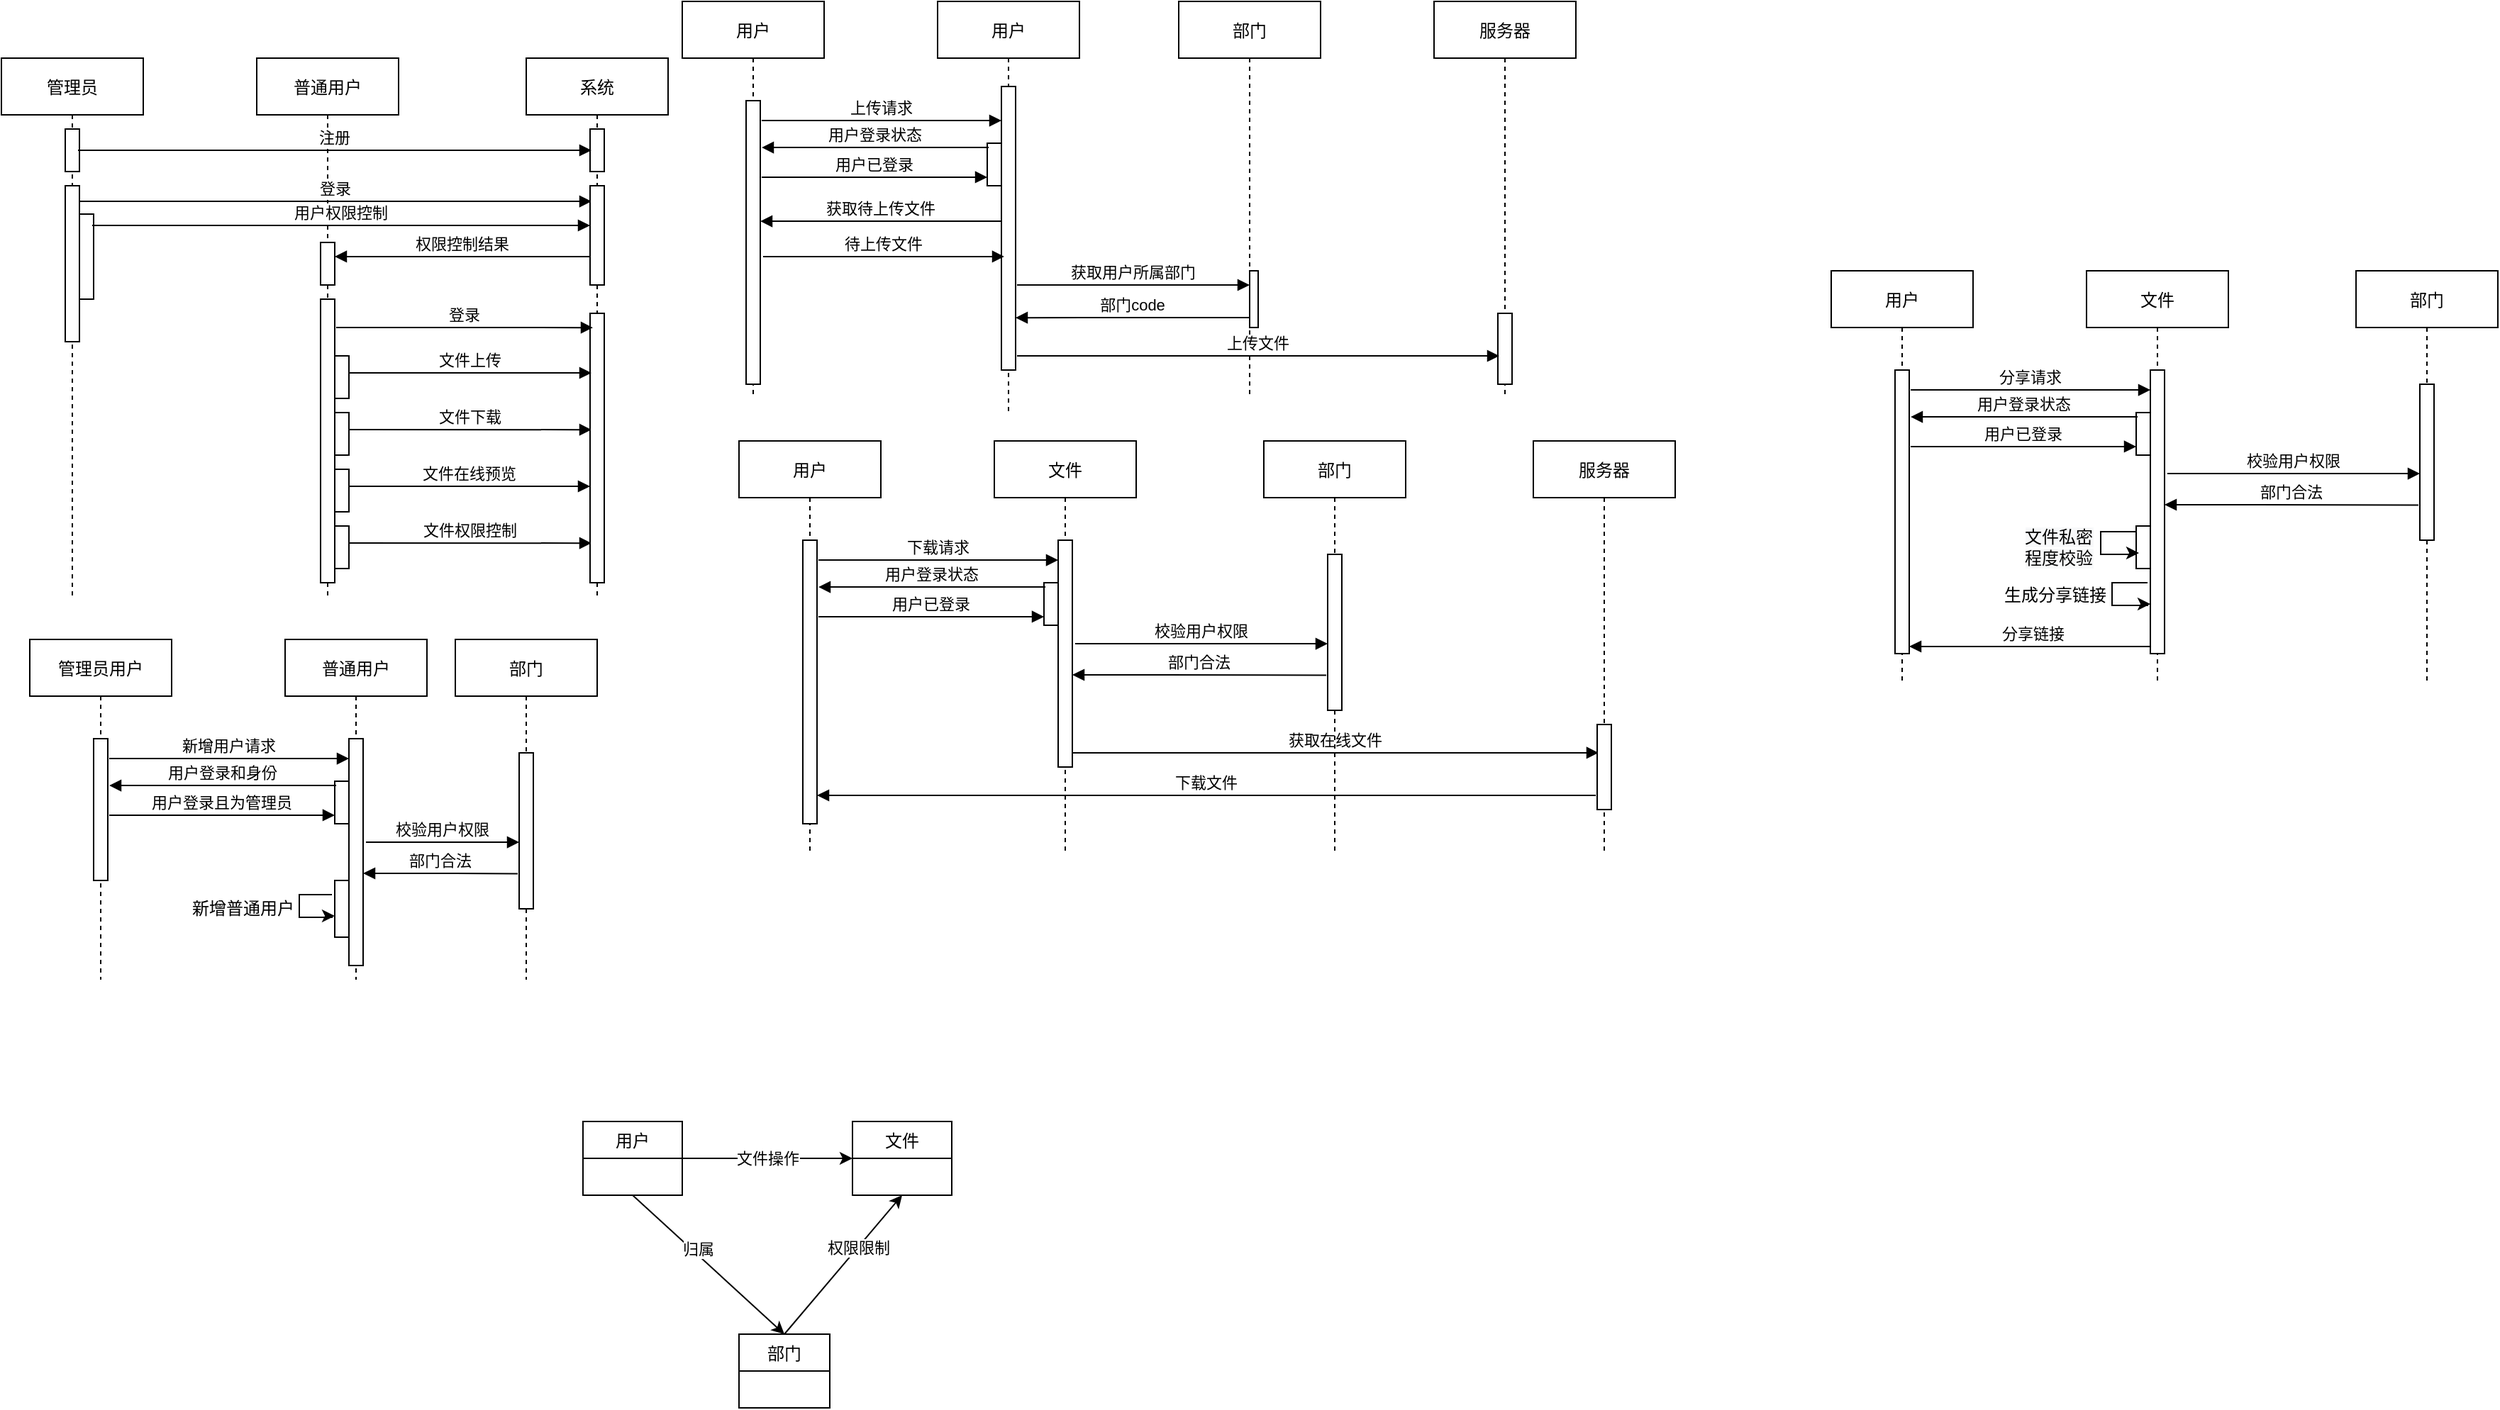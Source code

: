 <mxfile version="15.5.9" type="github">
  <diagram id="kgpKYQtTHZ0yAKxKKP6v" name="Page-1">
    <mxGraphModel dx="624" dy="465" grid="1" gridSize="10" guides="1" tooltips="1" connect="1" arrows="1" fold="1" page="1" pageScale="1" pageWidth="850" pageHeight="1100" math="0" shadow="0">
      <root>
        <mxCell id="0" />
        <mxCell id="1" parent="0" />
        <mxCell id="3nuBFxr9cyL0pnOWT2aG-1" value="管理员" style="shape=umlLifeline;perimeter=lifelinePerimeter;container=1;collapsible=0;recursiveResize=0;rounded=0;shadow=0;strokeWidth=1;" parent="1" vertex="1">
          <mxGeometry x="120" y="80" width="100" height="380" as="geometry" />
        </mxCell>
        <mxCell id="3nuBFxr9cyL0pnOWT2aG-2" value="" style="points=[];perimeter=orthogonalPerimeter;rounded=0;shadow=0;strokeWidth=1;" parent="3nuBFxr9cyL0pnOWT2aG-1" vertex="1">
          <mxGeometry x="45" y="90" width="10" height="110" as="geometry" />
        </mxCell>
        <mxCell id="I_Vj9m20TvFb2odUwrg8-14" value="" style="points=[];perimeter=orthogonalPerimeter;rounded=0;shadow=0;strokeWidth=1;" parent="3nuBFxr9cyL0pnOWT2aG-1" vertex="1">
          <mxGeometry x="55" y="110" width="10" height="60" as="geometry" />
        </mxCell>
        <mxCell id="I_Vj9m20TvFb2odUwrg8-31" value="" style="points=[];perimeter=orthogonalPerimeter;rounded=0;shadow=0;strokeWidth=1;" parent="3nuBFxr9cyL0pnOWT2aG-1" vertex="1">
          <mxGeometry x="45" y="50" width="10" height="30" as="geometry" />
        </mxCell>
        <mxCell id="3nuBFxr9cyL0pnOWT2aG-5" value="普通用户" style="shape=umlLifeline;perimeter=lifelinePerimeter;container=1;collapsible=0;recursiveResize=0;rounded=0;shadow=0;strokeWidth=1;" parent="1" vertex="1">
          <mxGeometry x="300" y="80" width="100" height="380" as="geometry" />
        </mxCell>
        <mxCell id="I_Vj9m20TvFb2odUwrg8-11" value="" style="points=[];perimeter=orthogonalPerimeter;rounded=0;shadow=0;strokeWidth=1;" parent="3nuBFxr9cyL0pnOWT2aG-5" vertex="1">
          <mxGeometry x="45" y="170" width="10" height="200" as="geometry" />
        </mxCell>
        <mxCell id="I_Vj9m20TvFb2odUwrg8-18" value="" style="points=[];perimeter=orthogonalPerimeter;rounded=0;shadow=0;strokeWidth=1;" parent="3nuBFxr9cyL0pnOWT2aG-5" vertex="1">
          <mxGeometry x="55" y="210" width="10" height="30" as="geometry" />
        </mxCell>
        <mxCell id="I_Vj9m20TvFb2odUwrg8-25" value="" style="points=[];perimeter=orthogonalPerimeter;rounded=0;shadow=0;strokeWidth=1;" parent="3nuBFxr9cyL0pnOWT2aG-5" vertex="1">
          <mxGeometry x="55" y="250" width="10" height="30" as="geometry" />
        </mxCell>
        <mxCell id="I_Vj9m20TvFb2odUwrg8-26" value="文件下载" style="verticalAlign=bottom;endArrow=block;shadow=0;strokeWidth=1;exitX=1;exitY=0.4;exitDx=0;exitDy=0;exitPerimeter=0;entryX=0.1;entryY=0.638;entryDx=0;entryDy=0;entryPerimeter=0;" parent="3nuBFxr9cyL0pnOWT2aG-5" source="I_Vj9m20TvFb2odUwrg8-25" edge="1">
          <mxGeometry relative="1" as="geometry">
            <mxPoint x="66" y="243" as="sourcePoint" />
            <mxPoint x="236" y="262.08" as="targetPoint" />
          </mxGeometry>
        </mxCell>
        <mxCell id="I_Vj9m20TvFb2odUwrg8-27" value="" style="points=[];perimeter=orthogonalPerimeter;rounded=0;shadow=0;strokeWidth=1;" parent="3nuBFxr9cyL0pnOWT2aG-5" vertex="1">
          <mxGeometry x="55" y="290" width="10" height="30" as="geometry" />
        </mxCell>
        <mxCell id="I_Vj9m20TvFb2odUwrg8-29" value="" style="points=[];perimeter=orthogonalPerimeter;rounded=0;shadow=0;strokeWidth=1;" parent="3nuBFxr9cyL0pnOWT2aG-5" vertex="1">
          <mxGeometry x="55" y="330" width="10" height="30" as="geometry" />
        </mxCell>
        <mxCell id="I_Vj9m20TvFb2odUwrg8-30" value="文件权限控制" style="verticalAlign=bottom;endArrow=block;shadow=0;strokeWidth=1;exitX=1;exitY=0.4;exitDx=0;exitDy=0;exitPerimeter=0;entryX=0.1;entryY=0.638;entryDx=0;entryDy=0;entryPerimeter=0;" parent="3nuBFxr9cyL0pnOWT2aG-5" source="I_Vj9m20TvFb2odUwrg8-29" edge="1">
          <mxGeometry relative="1" as="geometry">
            <mxPoint x="66" y="323" as="sourcePoint" />
            <mxPoint x="236" y="342.08" as="targetPoint" />
          </mxGeometry>
        </mxCell>
        <mxCell id="I_Vj9m20TvFb2odUwrg8-34" value="" style="points=[];perimeter=orthogonalPerimeter;rounded=0;shadow=0;strokeWidth=1;" parent="3nuBFxr9cyL0pnOWT2aG-5" vertex="1">
          <mxGeometry x="45" y="130" width="10" height="30" as="geometry" />
        </mxCell>
        <mxCell id="3nuBFxr9cyL0pnOWT2aG-8" value="登录" style="verticalAlign=bottom;endArrow=block;entryX=0.1;entryY=0.069;shadow=0;strokeWidth=1;entryDx=0;entryDy=0;entryPerimeter=0;" parent="1" source="3nuBFxr9cyL0pnOWT2aG-2" edge="1">
          <mxGeometry relative="1" as="geometry">
            <mxPoint x="275" y="180" as="sourcePoint" />
            <mxPoint x="536" y="181.04" as="targetPoint" />
          </mxGeometry>
        </mxCell>
        <mxCell id="I_Vj9m20TvFb2odUwrg8-2" value="系统" style="shape=umlLifeline;perimeter=lifelinePerimeter;container=1;collapsible=0;recursiveResize=0;rounded=0;shadow=0;strokeWidth=1;" parent="1" vertex="1">
          <mxGeometry x="490" y="80" width="100" height="380" as="geometry" />
        </mxCell>
        <mxCell id="I_Vj9m20TvFb2odUwrg8-12" value="" style="points=[];perimeter=orthogonalPerimeter;rounded=0;shadow=0;strokeWidth=1;" parent="I_Vj9m20TvFb2odUwrg8-2" vertex="1">
          <mxGeometry x="45" y="90" width="10" height="70" as="geometry" />
        </mxCell>
        <mxCell id="I_Vj9m20TvFb2odUwrg8-10" value="" style="points=[];perimeter=orthogonalPerimeter;rounded=0;shadow=0;strokeWidth=1;" parent="I_Vj9m20TvFb2odUwrg8-2" vertex="1">
          <mxGeometry x="45" y="180" width="10" height="190" as="geometry" />
        </mxCell>
        <mxCell id="I_Vj9m20TvFb2odUwrg8-32" value="" style="points=[];perimeter=orthogonalPerimeter;rounded=0;shadow=0;strokeWidth=1;" parent="I_Vj9m20TvFb2odUwrg8-2" vertex="1">
          <mxGeometry x="45" y="50" width="10" height="30" as="geometry" />
        </mxCell>
        <mxCell id="I_Vj9m20TvFb2odUwrg8-13" value="登录" style="verticalAlign=bottom;endArrow=block;shadow=0;strokeWidth=1;exitX=1.1;exitY=0.1;exitDx=0;exitDy=0;exitPerimeter=0;entryX=0.2;entryY=0.053;entryDx=0;entryDy=0;entryPerimeter=0;" parent="1" source="I_Vj9m20TvFb2odUwrg8-11" target="I_Vj9m20TvFb2odUwrg8-10" edge="1">
          <mxGeometry relative="1" as="geometry">
            <mxPoint x="185" y="221.04" as="sourcePoint" />
            <mxPoint x="534" y="273" as="targetPoint" />
          </mxGeometry>
        </mxCell>
        <mxCell id="I_Vj9m20TvFb2odUwrg8-15" value="用户权限控制" style="verticalAlign=bottom;endArrow=block;shadow=0;strokeWidth=1;entryX=0;entryY=0.175;entryDx=0;entryDy=0;entryPerimeter=0;exitX=0.9;exitY=0.133;exitDx=0;exitDy=0;exitPerimeter=0;" parent="1" source="I_Vj9m20TvFb2odUwrg8-14" edge="1">
          <mxGeometry relative="1" as="geometry">
            <mxPoint x="190" y="198" as="sourcePoint" />
            <mxPoint x="535" y="198" as="targetPoint" />
            <Array as="points" />
          </mxGeometry>
        </mxCell>
        <mxCell id="I_Vj9m20TvFb2odUwrg8-19" value="文件上传" style="verticalAlign=bottom;endArrow=block;shadow=0;strokeWidth=1;exitX=1;exitY=0.4;exitDx=0;exitDy=0;exitPerimeter=0;" parent="1" source="I_Vj9m20TvFb2odUwrg8-18" edge="1">
          <mxGeometry relative="1" as="geometry">
            <mxPoint x="366" y="283" as="sourcePoint" />
            <mxPoint x="536" y="302" as="targetPoint" />
          </mxGeometry>
        </mxCell>
        <mxCell id="I_Vj9m20TvFb2odUwrg8-33" value="注册" style="verticalAlign=bottom;endArrow=block;shadow=0;strokeWidth=1;exitX=0.9;exitY=0.5;exitDx=0;exitDy=0;exitPerimeter=0;entryX=0.1;entryY=0.5;entryDx=0;entryDy=0;entryPerimeter=0;" parent="1" source="I_Vj9m20TvFb2odUwrg8-31" target="I_Vj9m20TvFb2odUwrg8-32" edge="1">
          <mxGeometry relative="1" as="geometry">
            <mxPoint x="175" y="154.5" as="sourcePoint" />
            <mxPoint x="520" y="145" as="targetPoint" />
          </mxGeometry>
        </mxCell>
        <mxCell id="I_Vj9m20TvFb2odUwrg8-35" value="权限控制结果" style="verticalAlign=bottom;endArrow=block;shadow=0;strokeWidth=1;entryX=1;entryY=0.333;entryDx=0;entryDy=0;entryPerimeter=0;exitX=0;exitY=0.714;exitDx=0;exitDy=0;exitPerimeter=0;" parent="1" source="I_Vj9m20TvFb2odUwrg8-12" target="I_Vj9m20TvFb2odUwrg8-34" edge="1">
          <mxGeometry relative="1" as="geometry">
            <mxPoint x="540" y="220" as="sourcePoint" />
            <mxPoint x="360" y="220" as="targetPoint" />
            <Array as="points">
              <mxPoint x="450" y="220" />
              <mxPoint x="400" y="220" />
            </Array>
          </mxGeometry>
        </mxCell>
        <mxCell id="I_Vj9m20TvFb2odUwrg8-28" value="文件在线预览" style="verticalAlign=bottom;endArrow=block;shadow=0;strokeWidth=1;exitX=1;exitY=0.4;exitDx=0;exitDy=0;exitPerimeter=0;" parent="1" source="I_Vj9m20TvFb2odUwrg8-27" target="I_Vj9m20TvFb2odUwrg8-10" edge="1">
          <mxGeometry relative="1" as="geometry">
            <mxPoint x="366" y="363" as="sourcePoint" />
            <mxPoint x="536" y="382.08" as="targetPoint" />
          </mxGeometry>
        </mxCell>
        <mxCell id="I_Vj9m20TvFb2odUwrg8-37" value="用户" style="shape=umlLifeline;perimeter=lifelinePerimeter;container=1;collapsible=0;recursiveResize=0;rounded=0;shadow=0;strokeWidth=1;" parent="1" vertex="1">
          <mxGeometry x="640" y="350" width="100" height="290" as="geometry" />
        </mxCell>
        <mxCell id="I_Vj9m20TvFb2odUwrg8-101" value="" style="points=[];perimeter=orthogonalPerimeter;rounded=0;shadow=0;strokeWidth=1;" parent="I_Vj9m20TvFb2odUwrg8-37" vertex="1">
          <mxGeometry x="45" y="70" width="10" height="200" as="geometry" />
        </mxCell>
        <mxCell id="I_Vj9m20TvFb2odUwrg8-41" value="文件" style="shape=umlLifeline;perimeter=lifelinePerimeter;container=1;collapsible=0;recursiveResize=0;rounded=0;shadow=0;strokeWidth=1;" parent="1" vertex="1">
          <mxGeometry x="820" y="350" width="100" height="290" as="geometry" />
        </mxCell>
        <mxCell id="I_Vj9m20TvFb2odUwrg8-74" value="" style="points=[];perimeter=orthogonalPerimeter;rounded=0;shadow=0;strokeWidth=1;" parent="I_Vj9m20TvFb2odUwrg8-41" vertex="1">
          <mxGeometry x="35" y="100" width="10" height="30" as="geometry" />
        </mxCell>
        <mxCell id="I_Vj9m20TvFb2odUwrg8-102" value="" style="points=[];perimeter=orthogonalPerimeter;rounded=0;shadow=0;strokeWidth=1;" parent="I_Vj9m20TvFb2odUwrg8-41" vertex="1">
          <mxGeometry x="45" y="70" width="10" height="160" as="geometry" />
        </mxCell>
        <mxCell id="I_Vj9m20TvFb2odUwrg8-103" value="获取在线文件" style="verticalAlign=bottom;endArrow=block;shadow=0;strokeWidth=1;exitX=1.2;exitY=0.562;exitDx=0;exitDy=0;exitPerimeter=0;entryX=0.1;entryY=0.333;entryDx=0;entryDy=0;entryPerimeter=0;" parent="I_Vj9m20TvFb2odUwrg8-41" target="I_Vj9m20TvFb2odUwrg8-100" edge="1">
          <mxGeometry relative="1" as="geometry">
            <mxPoint x="55" y="220.03" as="sourcePoint" />
            <mxPoint x="233" y="220" as="targetPoint" />
          </mxGeometry>
        </mxCell>
        <mxCell id="I_Vj9m20TvFb2odUwrg8-51" value="部门" style="shape=umlLifeline;perimeter=lifelinePerimeter;container=1;collapsible=0;recursiveResize=0;rounded=0;shadow=0;strokeWidth=1;" parent="1" vertex="1">
          <mxGeometry x="1010" y="350" width="100" height="290" as="geometry" />
        </mxCell>
        <mxCell id="I_Vj9m20TvFb2odUwrg8-52" value="" style="points=[];perimeter=orthogonalPerimeter;rounded=0;shadow=0;strokeWidth=1;" parent="I_Vj9m20TvFb2odUwrg8-51" vertex="1">
          <mxGeometry x="45" y="80" width="10" height="110" as="geometry" />
        </mxCell>
        <mxCell id="I_Vj9m20TvFb2odUwrg8-58" value="下载请求" style="verticalAlign=bottom;endArrow=block;shadow=0;strokeWidth=1;exitX=1.1;exitY=0.108;exitDx=0;exitDy=0;exitPerimeter=0;" parent="1" edge="1">
          <mxGeometry relative="1" as="geometry">
            <mxPoint x="696" y="434.04" as="sourcePoint" />
            <mxPoint x="865" y="434.04" as="targetPoint" />
          </mxGeometry>
        </mxCell>
        <mxCell id="I_Vj9m20TvFb2odUwrg8-62" value="部门合法" style="verticalAlign=bottom;endArrow=block;shadow=0;strokeWidth=1;exitX=-0.1;exitY=0.775;exitDx=0;exitDy=0;exitPerimeter=0;" parent="1" source="I_Vj9m20TvFb2odUwrg8-52" edge="1">
          <mxGeometry relative="1" as="geometry">
            <mxPoint x="881" y="570" as="sourcePoint" />
            <mxPoint x="875" y="515" as="targetPoint" />
            <Array as="points">
              <mxPoint x="930" y="515" />
            </Array>
          </mxGeometry>
        </mxCell>
        <mxCell id="I_Vj9m20TvFb2odUwrg8-61" value="校验用户权限" style="verticalAlign=bottom;endArrow=block;shadow=0;strokeWidth=1;entryX=0;entryY=0.573;entryDx=0;entryDy=0;entryPerimeter=0;exitX=1.2;exitY=0.562;exitDx=0;exitDy=0;exitPerimeter=0;" parent="1" target="I_Vj9m20TvFb2odUwrg8-52" edge="1">
          <mxGeometry relative="1" as="geometry">
            <mxPoint x="877" y="493.06" as="sourcePoint" />
            <mxPoint x="1060" y="440" as="targetPoint" />
          </mxGeometry>
        </mxCell>
        <mxCell id="I_Vj9m20TvFb2odUwrg8-75" value="用户登录状态" style="verticalAlign=bottom;endArrow=block;shadow=0;strokeWidth=1;exitX=0.1;exitY=0.1;exitDx=0;exitDy=0;exitPerimeter=0;entryX=1.1;entryY=0.254;entryDx=0;entryDy=0;entryPerimeter=0;" parent="1" source="I_Vj9m20TvFb2odUwrg8-74" edge="1">
          <mxGeometry relative="1" as="geometry">
            <mxPoint x="860" y="460" as="sourcePoint" />
            <mxPoint x="696" y="453.02" as="targetPoint" />
            <Array as="points" />
          </mxGeometry>
        </mxCell>
        <mxCell id="I_Vj9m20TvFb2odUwrg8-76" value="用户已登录" style="verticalAlign=bottom;endArrow=block;shadow=0;strokeWidth=1;entryX=0;entryY=0.8;entryDx=0;entryDy=0;entryPerimeter=0;exitX=1.1;exitY=0.415;exitDx=0;exitDy=0;exitPerimeter=0;" parent="1" target="I_Vj9m20TvFb2odUwrg8-74" edge="1">
          <mxGeometry relative="1" as="geometry">
            <mxPoint x="696" y="473.95" as="sourcePoint" />
            <mxPoint x="850" y="475" as="targetPoint" />
          </mxGeometry>
        </mxCell>
        <mxCell id="I_Vj9m20TvFb2odUwrg8-77" value="用户" style="shape=umlLifeline;perimeter=lifelinePerimeter;container=1;collapsible=0;recursiveResize=0;rounded=0;shadow=0;strokeWidth=1;" parent="1" vertex="1">
          <mxGeometry x="600" y="40" width="100" height="280" as="geometry" />
        </mxCell>
        <mxCell id="I_Vj9m20TvFb2odUwrg8-93" value="" style="points=[];perimeter=orthogonalPerimeter;rounded=0;shadow=0;strokeWidth=1;" parent="I_Vj9m20TvFb2odUwrg8-77" vertex="1">
          <mxGeometry x="45" y="70" width="10" height="200" as="geometry" />
        </mxCell>
        <mxCell id="I_Vj9m20TvFb2odUwrg8-79" value="文件" style="shape=umlLifeline;perimeter=lifelinePerimeter;container=1;collapsible=0;recursiveResize=0;rounded=0;shadow=0;strokeWidth=1;" parent="1" vertex="1">
          <mxGeometry x="780" y="40" width="100" height="290" as="geometry" />
        </mxCell>
        <mxCell id="I_Vj9m20TvFb2odUwrg8-81" value="" style="points=[];perimeter=orthogonalPerimeter;rounded=0;shadow=0;strokeWidth=1;" parent="I_Vj9m20TvFb2odUwrg8-79" vertex="1">
          <mxGeometry x="35" y="100" width="10" height="30" as="geometry" />
        </mxCell>
        <mxCell id="I_Vj9m20TvFb2odUwrg8-94" value="用户" style="shape=umlLifeline;perimeter=lifelinePerimeter;container=1;collapsible=0;recursiveResize=0;rounded=0;shadow=0;strokeWidth=1;" parent="I_Vj9m20TvFb2odUwrg8-79" vertex="1">
          <mxGeometry width="100" height="280" as="geometry" />
        </mxCell>
        <mxCell id="I_Vj9m20TvFb2odUwrg8-95" value="" style="points=[];perimeter=orthogonalPerimeter;rounded=0;shadow=0;strokeWidth=1;" parent="I_Vj9m20TvFb2odUwrg8-94" vertex="1">
          <mxGeometry x="45" y="60" width="10" height="200" as="geometry" />
        </mxCell>
        <mxCell id="I_Vj9m20TvFb2odUwrg8-82" value="部门" style="shape=umlLifeline;perimeter=lifelinePerimeter;container=1;collapsible=0;recursiveResize=0;rounded=0;shadow=0;strokeWidth=1;" parent="1" vertex="1">
          <mxGeometry x="950" y="40" width="100" height="280" as="geometry" />
        </mxCell>
        <mxCell id="I_Vj9m20TvFb2odUwrg8-83" value="" style="points=[];perimeter=orthogonalPerimeter;rounded=0;shadow=0;strokeWidth=1;" parent="I_Vj9m20TvFb2odUwrg8-82" vertex="1">
          <mxGeometry x="50" y="190" width="6" height="40" as="geometry" />
        </mxCell>
        <mxCell id="I_Vj9m20TvFb2odUwrg8-84" value="上传请求" style="verticalAlign=bottom;endArrow=block;shadow=0;strokeWidth=1;exitX=1.1;exitY=0.108;exitDx=0;exitDy=0;exitPerimeter=0;" parent="1" edge="1">
          <mxGeometry relative="1" as="geometry">
            <mxPoint x="656" y="124.04" as="sourcePoint" />
            <mxPoint x="825" y="124.04" as="targetPoint" />
          </mxGeometry>
        </mxCell>
        <mxCell id="I_Vj9m20TvFb2odUwrg8-85" value="部门code" style="verticalAlign=bottom;endArrow=block;shadow=0;strokeWidth=1;exitX=0;exitY=0.825;exitDx=0;exitDy=0;exitPerimeter=0;entryX=0.9;entryY=0.724;entryDx=0;entryDy=0;entryPerimeter=0;" parent="1" source="I_Vj9m20TvFb2odUwrg8-83" edge="1">
          <mxGeometry relative="1" as="geometry">
            <mxPoint x="842" y="290" as="sourcePoint" />
            <mxPoint x="835" y="263.08" as="targetPoint" />
            <Array as="points" />
          </mxGeometry>
        </mxCell>
        <mxCell id="I_Vj9m20TvFb2odUwrg8-87" value="获取用户所属部门" style="verticalAlign=bottom;endArrow=block;shadow=0;strokeWidth=1;exitX=1;exitY=0.588;exitDx=0;exitDy=0;exitPerimeter=0;" parent="1" target="I_Vj9m20TvFb2odUwrg8-83" edge="1">
          <mxGeometry relative="1" as="geometry">
            <mxPoint x="836" y="239.96" as="sourcePoint" />
            <mxPoint x="1021" y="160" as="targetPoint" />
            <Array as="points">
              <mxPoint x="921" y="240" />
            </Array>
          </mxGeometry>
        </mxCell>
        <mxCell id="I_Vj9m20TvFb2odUwrg8-88" value="用户登录状态" style="verticalAlign=bottom;endArrow=block;shadow=0;strokeWidth=1;exitX=0.1;exitY=0.1;exitDx=0;exitDy=0;exitPerimeter=0;entryX=1.1;entryY=0.254;entryDx=0;entryDy=0;entryPerimeter=0;" parent="1" source="I_Vj9m20TvFb2odUwrg8-81" edge="1">
          <mxGeometry relative="1" as="geometry">
            <mxPoint x="820" y="150" as="sourcePoint" />
            <mxPoint x="656" y="143.02" as="targetPoint" />
            <Array as="points" />
          </mxGeometry>
        </mxCell>
        <mxCell id="I_Vj9m20TvFb2odUwrg8-89" value="用户已登录" style="verticalAlign=bottom;endArrow=block;shadow=0;strokeWidth=1;entryX=0;entryY=0.8;entryDx=0;entryDy=0;entryPerimeter=0;exitX=1.1;exitY=0.415;exitDx=0;exitDy=0;exitPerimeter=0;" parent="1" target="I_Vj9m20TvFb2odUwrg8-81" edge="1">
          <mxGeometry relative="1" as="geometry">
            <mxPoint x="656" y="163.95" as="sourcePoint" />
            <mxPoint x="810" y="165" as="targetPoint" />
          </mxGeometry>
        </mxCell>
        <mxCell id="I_Vj9m20TvFb2odUwrg8-91" value="待上传文件" style="verticalAlign=bottom;endArrow=block;shadow=0;strokeWidth=1;exitX=1.2;exitY=0.846;exitDx=0;exitDy=0;exitPerimeter=0;entryX=0.2;entryY=0.647;entryDx=0;entryDy=0;entryPerimeter=0;" parent="1" edge="1">
          <mxGeometry relative="1" as="geometry">
            <mxPoint x="657" y="219.98" as="sourcePoint" />
            <mxPoint x="827" y="219.99" as="targetPoint" />
            <Array as="points">
              <mxPoint x="690" y="220" />
              <mxPoint x="735" y="220.04" />
            </Array>
          </mxGeometry>
        </mxCell>
        <mxCell id="I_Vj9m20TvFb2odUwrg8-92" value="获取待上传文件" style="verticalAlign=bottom;endArrow=block;shadow=0;strokeWidth=1;exitX=0;exitY=0.5;exitDx=0;exitDy=0;exitPerimeter=0;entryX=1;entryY=0.654;entryDx=0;entryDy=0;entryPerimeter=0;" parent="1" edge="1">
          <mxGeometry relative="1" as="geometry">
            <mxPoint x="825" y="195" as="sourcePoint" />
            <mxPoint x="655" y="195.02" as="targetPoint" />
            <Array as="points" />
          </mxGeometry>
        </mxCell>
        <mxCell id="I_Vj9m20TvFb2odUwrg8-96" value="服务器" style="shape=umlLifeline;perimeter=lifelinePerimeter;container=1;collapsible=0;recursiveResize=0;rounded=0;shadow=0;strokeWidth=1;" parent="1" vertex="1">
          <mxGeometry x="1130" y="40" width="100" height="280" as="geometry" />
        </mxCell>
        <mxCell id="I_Vj9m20TvFb2odUwrg8-97" value="" style="points=[];perimeter=orthogonalPerimeter;rounded=0;shadow=0;strokeWidth=1;" parent="I_Vj9m20TvFb2odUwrg8-96" vertex="1">
          <mxGeometry x="45" y="220" width="10" height="50" as="geometry" />
        </mxCell>
        <mxCell id="I_Vj9m20TvFb2odUwrg8-98" value="上传文件" style="verticalAlign=bottom;endArrow=block;shadow=0;strokeWidth=1;exitX=1.1;exitY=0.95;exitDx=0;exitDy=0;exitPerimeter=0;entryX=0.1;entryY=0.6;entryDx=0;entryDy=0;entryPerimeter=0;" parent="1" source="I_Vj9m20TvFb2odUwrg8-95" target="I_Vj9m20TvFb2odUwrg8-97" edge="1">
          <mxGeometry relative="1" as="geometry">
            <mxPoint x="830" y="300" as="sourcePoint" />
            <mxPoint x="994" y="300.04" as="targetPoint" />
            <Array as="points" />
          </mxGeometry>
        </mxCell>
        <mxCell id="I_Vj9m20TvFb2odUwrg8-99" value="服务器" style="shape=umlLifeline;perimeter=lifelinePerimeter;container=1;collapsible=0;recursiveResize=0;rounded=0;shadow=0;strokeWidth=1;" parent="1" vertex="1">
          <mxGeometry x="1200" y="350" width="100" height="290" as="geometry" />
        </mxCell>
        <mxCell id="I_Vj9m20TvFb2odUwrg8-100" value="" style="points=[];perimeter=orthogonalPerimeter;rounded=0;shadow=0;strokeWidth=1;" parent="I_Vj9m20TvFb2odUwrg8-99" vertex="1">
          <mxGeometry x="45" y="200" width="10" height="60" as="geometry" />
        </mxCell>
        <mxCell id="I_Vj9m20TvFb2odUwrg8-104" value="下载文件" style="verticalAlign=bottom;endArrow=block;shadow=0;strokeWidth=1;exitX=-0.1;exitY=0.833;exitDx=0;exitDy=0;exitPerimeter=0;entryX=1;entryY=0.9;entryDx=0;entryDy=0;entryPerimeter=0;" parent="1" source="I_Vj9m20TvFb2odUwrg8-100" target="I_Vj9m20TvFb2odUwrg8-101" edge="1">
          <mxGeometry relative="1" as="geometry">
            <mxPoint x="1239" y="600.25" as="sourcePoint" />
            <mxPoint x="1060" y="600" as="targetPoint" />
            <Array as="points">
              <mxPoint x="1115" y="600" />
            </Array>
          </mxGeometry>
        </mxCell>
        <mxCell id="I_Vj9m20TvFb2odUwrg8-120" value="用户" style="shape=umlLifeline;perimeter=lifelinePerimeter;container=1;collapsible=0;recursiveResize=0;rounded=0;shadow=0;strokeWidth=1;" parent="1" vertex="1">
          <mxGeometry x="1410" y="230" width="100" height="290" as="geometry" />
        </mxCell>
        <mxCell id="I_Vj9m20TvFb2odUwrg8-144" value="" style="points=[];perimeter=orthogonalPerimeter;rounded=0;shadow=0;strokeWidth=1;" parent="I_Vj9m20TvFb2odUwrg8-120" vertex="1">
          <mxGeometry x="45" y="70" width="10" height="200" as="geometry" />
        </mxCell>
        <mxCell id="I_Vj9m20TvFb2odUwrg8-142" value="分享链接" style="verticalAlign=bottom;endArrow=block;shadow=0;strokeWidth=1;" parent="I_Vj9m20TvFb2odUwrg8-120" edge="1">
          <mxGeometry relative="1" as="geometry">
            <mxPoint x="230" y="265" as="sourcePoint" />
            <mxPoint x="55" y="265" as="targetPoint" />
            <Array as="points" />
          </mxGeometry>
        </mxCell>
        <mxCell id="I_Vj9m20TvFb2odUwrg8-122" value="文件" style="shape=umlLifeline;perimeter=lifelinePerimeter;container=1;collapsible=0;recursiveResize=0;rounded=0;shadow=0;strokeWidth=1;" parent="1" vertex="1">
          <mxGeometry x="1590" y="230" width="100" height="290" as="geometry" />
        </mxCell>
        <mxCell id="I_Vj9m20TvFb2odUwrg8-123" value="" style="points=[];perimeter=orthogonalPerimeter;rounded=0;shadow=0;strokeWidth=1;" parent="I_Vj9m20TvFb2odUwrg8-122" vertex="1">
          <mxGeometry x="35" y="100" width="10" height="30" as="geometry" />
        </mxCell>
        <mxCell id="I_Vj9m20TvFb2odUwrg8-136" value="" style="points=[];perimeter=orthogonalPerimeter;rounded=0;shadow=0;strokeWidth=1;" parent="I_Vj9m20TvFb2odUwrg8-122" vertex="1">
          <mxGeometry x="35" y="180" width="10" height="30" as="geometry" />
        </mxCell>
        <mxCell id="I_Vj9m20TvFb2odUwrg8-139" value="" style="endArrow=classic;html=1;rounded=0;edgeStyle=orthogonalEdgeStyle;entryX=0.2;entryY=0.633;entryDx=0;entryDy=0;entryPerimeter=0;" parent="I_Vj9m20TvFb2odUwrg8-122" target="I_Vj9m20TvFb2odUwrg8-136" edge="1">
          <mxGeometry width="50" height="50" relative="1" as="geometry">
            <mxPoint x="35" y="184" as="sourcePoint" />
            <mxPoint y="330" as="targetPoint" />
            <Array as="points">
              <mxPoint x="10" y="184" />
              <mxPoint x="10" y="200" />
              <mxPoint x="35" y="200" />
              <mxPoint x="35" y="199" />
            </Array>
          </mxGeometry>
        </mxCell>
        <mxCell id="I_Vj9m20TvFb2odUwrg8-143" value="" style="points=[];perimeter=orthogonalPerimeter;rounded=0;shadow=0;strokeWidth=1;" parent="I_Vj9m20TvFb2odUwrg8-122" vertex="1">
          <mxGeometry x="45" y="70" width="10" height="200" as="geometry" />
        </mxCell>
        <mxCell id="I_Vj9m20TvFb2odUwrg8-146" value="" style="endArrow=classic;html=1;rounded=0;edgeStyle=orthogonalEdgeStyle;entryX=0.2;entryY=0.633;entryDx=0;entryDy=0;entryPerimeter=0;" parent="I_Vj9m20TvFb2odUwrg8-122" edge="1">
          <mxGeometry width="50" height="50" relative="1" as="geometry">
            <mxPoint x="43" y="220" as="sourcePoint" />
            <mxPoint x="45" y="234.99" as="targetPoint" />
            <Array as="points">
              <mxPoint x="18" y="220" />
              <mxPoint x="18" y="236" />
              <mxPoint x="43" y="236" />
              <mxPoint x="43" y="235" />
            </Array>
          </mxGeometry>
        </mxCell>
        <mxCell id="I_Vj9m20TvFb2odUwrg8-126" value="部门" style="shape=umlLifeline;perimeter=lifelinePerimeter;container=1;collapsible=0;recursiveResize=0;rounded=0;shadow=0;strokeWidth=1;" parent="1" vertex="1">
          <mxGeometry x="1780" y="230" width="100" height="290" as="geometry" />
        </mxCell>
        <mxCell id="I_Vj9m20TvFb2odUwrg8-127" value="" style="points=[];perimeter=orthogonalPerimeter;rounded=0;shadow=0;strokeWidth=1;" parent="I_Vj9m20TvFb2odUwrg8-126" vertex="1">
          <mxGeometry x="45" y="80" width="10" height="110" as="geometry" />
        </mxCell>
        <mxCell id="I_Vj9m20TvFb2odUwrg8-128" value="分享请求" style="verticalAlign=bottom;endArrow=block;shadow=0;strokeWidth=1;exitX=1.1;exitY=0.108;exitDx=0;exitDy=0;exitPerimeter=0;" parent="1" edge="1">
          <mxGeometry relative="1" as="geometry">
            <mxPoint x="1466" y="314.04" as="sourcePoint" />
            <mxPoint x="1635" y="314.04" as="targetPoint" />
          </mxGeometry>
        </mxCell>
        <mxCell id="I_Vj9m20TvFb2odUwrg8-129" value="部门合法" style="verticalAlign=bottom;endArrow=block;shadow=0;strokeWidth=1;exitX=-0.1;exitY=0.775;exitDx=0;exitDy=0;exitPerimeter=0;" parent="1" source="I_Vj9m20TvFb2odUwrg8-127" edge="1">
          <mxGeometry relative="1" as="geometry">
            <mxPoint x="1651" y="450" as="sourcePoint" />
            <mxPoint x="1645" y="395" as="targetPoint" />
            <Array as="points">
              <mxPoint x="1700" y="395" />
            </Array>
          </mxGeometry>
        </mxCell>
        <mxCell id="I_Vj9m20TvFb2odUwrg8-130" value="校验用户权限" style="verticalAlign=bottom;endArrow=block;shadow=0;strokeWidth=1;entryX=0;entryY=0.573;entryDx=0;entryDy=0;entryPerimeter=0;exitX=1.2;exitY=0.562;exitDx=0;exitDy=0;exitPerimeter=0;" parent="1" target="I_Vj9m20TvFb2odUwrg8-127" edge="1">
          <mxGeometry relative="1" as="geometry">
            <mxPoint x="1647" y="373.06" as="sourcePoint" />
            <mxPoint x="1830" y="320" as="targetPoint" />
          </mxGeometry>
        </mxCell>
        <mxCell id="I_Vj9m20TvFb2odUwrg8-131" value="用户登录状态" style="verticalAlign=bottom;endArrow=block;shadow=0;strokeWidth=1;exitX=0.1;exitY=0.1;exitDx=0;exitDy=0;exitPerimeter=0;entryX=1.1;entryY=0.254;entryDx=0;entryDy=0;entryPerimeter=0;" parent="1" source="I_Vj9m20TvFb2odUwrg8-123" edge="1">
          <mxGeometry relative="1" as="geometry">
            <mxPoint x="1630" y="340" as="sourcePoint" />
            <mxPoint x="1466" y="333.02" as="targetPoint" />
            <Array as="points" />
          </mxGeometry>
        </mxCell>
        <mxCell id="I_Vj9m20TvFb2odUwrg8-132" value="用户已登录" style="verticalAlign=bottom;endArrow=block;shadow=0;strokeWidth=1;entryX=0;entryY=0.8;entryDx=0;entryDy=0;entryPerimeter=0;exitX=1.1;exitY=0.415;exitDx=0;exitDy=0;exitPerimeter=0;" parent="1" target="I_Vj9m20TvFb2odUwrg8-123" edge="1">
          <mxGeometry relative="1" as="geometry">
            <mxPoint x="1466" y="353.95" as="sourcePoint" />
            <mxPoint x="1620" y="355" as="targetPoint" />
          </mxGeometry>
        </mxCell>
        <mxCell id="I_Vj9m20TvFb2odUwrg8-140" value="&#xa;&#xa;&lt;span style=&quot;color: rgb(0, 0, 0); font-family: helvetica; font-size: 12px; font-style: normal; font-weight: 400; letter-spacing: normal; text-align: center; text-indent: 0px; text-transform: none; word-spacing: 0px; background-color: rgb(248, 249, 250); display: inline; float: none;&quot;&gt;文件私密&lt;/span&gt;&lt;br style=&quot;color: rgb(0, 0, 0); font-family: helvetica; font-size: 12px; font-style: normal; font-weight: 400; letter-spacing: normal; text-align: center; text-indent: 0px; text-transform: none; word-spacing: 0px; background-color: rgb(248, 249, 250);&quot;&gt;&lt;span style=&quot;color: rgb(0, 0, 0); font-family: helvetica; font-size: 12px; font-style: normal; font-weight: 400; letter-spacing: normal; text-align: center; text-indent: 0px; text-transform: none; word-spacing: 0px; background-color: rgb(248, 249, 250); display: inline; float: none;&quot;&gt;程度校验&lt;/span&gt;&#xa;&#xa;" style="text;html=1;align=center;verticalAlign=middle;resizable=0;points=[];autosize=1;strokeColor=none;fillColor=none;" parent="1" vertex="1">
          <mxGeometry x="1540" y="385" width="60" height="80" as="geometry" />
        </mxCell>
        <mxCell id="I_Vj9m20TvFb2odUwrg8-147" value="&lt;div style=&quot;text-align: center&quot;&gt;&lt;span&gt;&lt;font face=&quot;helvetica&quot;&gt;生成分享链接&lt;/font&gt;&lt;/span&gt;&lt;/div&gt;" style="text;whiteSpace=wrap;html=1;" parent="1" vertex="1">
          <mxGeometry x="1530" y="445" width="80" height="20" as="geometry" />
        </mxCell>
        <mxCell id="I_Vj9m20TvFb2odUwrg8-149" value="管理员用户" style="shape=umlLifeline;perimeter=lifelinePerimeter;container=1;collapsible=0;recursiveResize=0;rounded=0;shadow=0;strokeWidth=1;" parent="1" vertex="1">
          <mxGeometry x="140" y="490" width="100" height="240" as="geometry" />
        </mxCell>
        <mxCell id="I_Vj9m20TvFb2odUwrg8-150" value="" style="points=[];perimeter=orthogonalPerimeter;rounded=0;shadow=0;strokeWidth=1;" parent="I_Vj9m20TvFb2odUwrg8-149" vertex="1">
          <mxGeometry x="45" y="70" width="10" height="100" as="geometry" />
        </mxCell>
        <mxCell id="I_Vj9m20TvFb2odUwrg8-151" value="普通用户" style="shape=umlLifeline;perimeter=lifelinePerimeter;container=1;collapsible=0;recursiveResize=0;rounded=0;shadow=0;strokeWidth=1;" parent="1" vertex="1">
          <mxGeometry x="320" y="490" width="100" height="240" as="geometry" />
        </mxCell>
        <mxCell id="I_Vj9m20TvFb2odUwrg8-152" value="" style="points=[];perimeter=orthogonalPerimeter;rounded=0;shadow=0;strokeWidth=1;" parent="I_Vj9m20TvFb2odUwrg8-151" vertex="1">
          <mxGeometry x="35" y="100" width="10" height="30" as="geometry" />
        </mxCell>
        <mxCell id="I_Vj9m20TvFb2odUwrg8-153" value="" style="points=[];perimeter=orthogonalPerimeter;rounded=0;shadow=0;strokeWidth=1;" parent="I_Vj9m20TvFb2odUwrg8-151" vertex="1">
          <mxGeometry x="45" y="70" width="10" height="160" as="geometry" />
        </mxCell>
        <mxCell id="I_Vj9m20TvFb2odUwrg8-154" value="" style="endArrow=classic;html=1;rounded=0;edgeStyle=orthogonalEdgeStyle;entryX=0.2;entryY=0.633;entryDx=0;entryDy=0;entryPerimeter=0;" parent="I_Vj9m20TvFb2odUwrg8-151" edge="1">
          <mxGeometry width="50" height="50" relative="1" as="geometry">
            <mxPoint x="33" y="180" as="sourcePoint" />
            <mxPoint x="35" y="194.99" as="targetPoint" />
            <Array as="points">
              <mxPoint x="10" y="180" />
              <mxPoint x="10" y="196" />
              <mxPoint x="33" y="196" />
              <mxPoint x="33" y="195" />
            </Array>
          </mxGeometry>
        </mxCell>
        <mxCell id="I_Vj9m20TvFb2odUwrg8-155" value="部门" style="shape=umlLifeline;perimeter=lifelinePerimeter;container=1;collapsible=0;recursiveResize=0;rounded=0;shadow=0;strokeWidth=1;" parent="1" vertex="1">
          <mxGeometry x="440" y="490" width="100" height="240" as="geometry" />
        </mxCell>
        <mxCell id="I_Vj9m20TvFb2odUwrg8-156" value="" style="points=[];perimeter=orthogonalPerimeter;rounded=0;shadow=0;strokeWidth=1;" parent="I_Vj9m20TvFb2odUwrg8-155" vertex="1">
          <mxGeometry x="45" y="80" width="10" height="110" as="geometry" />
        </mxCell>
        <mxCell id="I_Vj9m20TvFb2odUwrg8-157" value="新增用户请求" style="verticalAlign=bottom;endArrow=block;shadow=0;strokeWidth=1;exitX=1.1;exitY=0.108;exitDx=0;exitDy=0;exitPerimeter=0;" parent="1" edge="1">
          <mxGeometry relative="1" as="geometry">
            <mxPoint x="196" y="574.04" as="sourcePoint" />
            <mxPoint x="365" y="574.04" as="targetPoint" />
          </mxGeometry>
        </mxCell>
        <mxCell id="I_Vj9m20TvFb2odUwrg8-158" value="部门合法" style="verticalAlign=bottom;endArrow=block;shadow=0;strokeWidth=1;exitX=-0.1;exitY=0.775;exitDx=0;exitDy=0;exitPerimeter=0;" parent="1" source="I_Vj9m20TvFb2odUwrg8-156" edge="1">
          <mxGeometry relative="1" as="geometry">
            <mxPoint x="381" y="710" as="sourcePoint" />
            <mxPoint x="375" y="655" as="targetPoint" />
            <Array as="points">
              <mxPoint x="430" y="655" />
            </Array>
          </mxGeometry>
        </mxCell>
        <mxCell id="I_Vj9m20TvFb2odUwrg8-159" value="校验用户权限" style="verticalAlign=bottom;endArrow=block;shadow=0;strokeWidth=1;entryX=0;entryY=0.573;entryDx=0;entryDy=0;entryPerimeter=0;exitX=1.2;exitY=0.562;exitDx=0;exitDy=0;exitPerimeter=0;" parent="1" target="I_Vj9m20TvFb2odUwrg8-156" edge="1">
          <mxGeometry relative="1" as="geometry">
            <mxPoint x="377" y="633.06" as="sourcePoint" />
            <mxPoint x="560" y="580" as="targetPoint" />
          </mxGeometry>
        </mxCell>
        <mxCell id="I_Vj9m20TvFb2odUwrg8-160" value="用户登录和身份" style="verticalAlign=bottom;endArrow=block;shadow=0;strokeWidth=1;exitX=0.1;exitY=0.1;exitDx=0;exitDy=0;exitPerimeter=0;entryX=1.1;entryY=0.254;entryDx=0;entryDy=0;entryPerimeter=0;" parent="1" source="I_Vj9m20TvFb2odUwrg8-152" edge="1">
          <mxGeometry relative="1" as="geometry">
            <mxPoint x="360" y="600" as="sourcePoint" />
            <mxPoint x="196" y="593.02" as="targetPoint" />
            <Array as="points" />
          </mxGeometry>
        </mxCell>
        <mxCell id="I_Vj9m20TvFb2odUwrg8-161" value="用户登录且为管理员" style="verticalAlign=bottom;endArrow=block;shadow=0;strokeWidth=1;entryX=0;entryY=0.8;entryDx=0;entryDy=0;entryPerimeter=0;exitX=1.1;exitY=0.415;exitDx=0;exitDy=0;exitPerimeter=0;" parent="1" target="I_Vj9m20TvFb2odUwrg8-152" edge="1">
          <mxGeometry relative="1" as="geometry">
            <mxPoint x="196" y="613.95" as="sourcePoint" />
            <mxPoint x="350" y="615" as="targetPoint" />
          </mxGeometry>
        </mxCell>
        <mxCell id="I_Vj9m20TvFb2odUwrg8-162" value="" style="points=[];perimeter=orthogonalPerimeter;rounded=0;shadow=0;strokeWidth=1;" parent="1" vertex="1">
          <mxGeometry x="355" y="660" width="10" height="40" as="geometry" />
        </mxCell>
        <mxCell id="I_Vj9m20TvFb2odUwrg8-163" value="新增普通用户" style="text;html=1;align=center;verticalAlign=middle;resizable=0;points=[];autosize=1;strokeColor=none;fillColor=none;" parent="1" vertex="1">
          <mxGeometry x="245" y="670" width="90" height="20" as="geometry" />
        </mxCell>
        <mxCell id="I_Vj9m20TvFb2odUwrg8-164" style="edgeStyle=none;rounded=0;orthogonalLoop=1;jettySize=auto;html=1;exitX=1;exitY=0.5;exitDx=0;exitDy=0;" parent="1" source="I_Vj9m20TvFb2odUwrg8-168" target="I_Vj9m20TvFb2odUwrg8-169" edge="1">
          <mxGeometry relative="1" as="geometry" />
        </mxCell>
        <mxCell id="I_Vj9m20TvFb2odUwrg8-165" value="文件操作" style="edgeLabel;html=1;align=center;verticalAlign=middle;resizable=0;points=[];" parent="I_Vj9m20TvFb2odUwrg8-164" vertex="1" connectable="0">
          <mxGeometry x="0.233" y="-2" relative="1" as="geometry">
            <mxPoint x="-14" y="-2" as="offset" />
          </mxGeometry>
        </mxCell>
        <mxCell id="I_Vj9m20TvFb2odUwrg8-166" style="edgeStyle=none;rounded=0;orthogonalLoop=1;jettySize=auto;html=1;entryX=0.5;entryY=0;entryDx=0;entryDy=0;exitX=0.5;exitY=1;exitDx=0;exitDy=0;" parent="1" source="I_Vj9m20TvFb2odUwrg8-168" target="I_Vj9m20TvFb2odUwrg8-172" edge="1">
          <mxGeometry relative="1" as="geometry" />
        </mxCell>
        <mxCell id="I_Vj9m20TvFb2odUwrg8-167" value="归属" style="edgeLabel;html=1;align=center;verticalAlign=middle;resizable=0;points=[];" parent="I_Vj9m20TvFb2odUwrg8-166" vertex="1" connectable="0">
          <mxGeometry x="0.18" y="-2" relative="1" as="geometry">
            <mxPoint x="-16" y="-21" as="offset" />
          </mxGeometry>
        </mxCell>
        <mxCell id="I_Vj9m20TvFb2odUwrg8-168" value="用户" style="swimlane;fontStyle=0;childLayout=stackLayout;horizontal=1;startSize=26;fillColor=none;horizontalStack=0;resizeParent=1;resizeParentMax=0;resizeLast=0;collapsible=1;marginBottom=0;" parent="1" vertex="1">
          <mxGeometry x="530" y="830" width="70" height="52" as="geometry" />
        </mxCell>
        <mxCell id="I_Vj9m20TvFb2odUwrg8-169" value="文件" style="swimlane;fontStyle=0;childLayout=stackLayout;horizontal=1;startSize=26;fillColor=none;horizontalStack=0;resizeParent=1;resizeParentMax=0;resizeLast=0;collapsible=1;marginBottom=0;" parent="1" vertex="1">
          <mxGeometry x="720" y="830" width="70" height="52" as="geometry" />
        </mxCell>
        <mxCell id="I_Vj9m20TvFb2odUwrg8-170" style="edgeStyle=none;rounded=0;orthogonalLoop=1;jettySize=auto;html=1;entryX=0.5;entryY=1;entryDx=0;entryDy=0;exitX=0.5;exitY=0;exitDx=0;exitDy=0;" parent="1" source="I_Vj9m20TvFb2odUwrg8-172" target="I_Vj9m20TvFb2odUwrg8-169" edge="1">
          <mxGeometry relative="1" as="geometry" />
        </mxCell>
        <mxCell id="I_Vj9m20TvFb2odUwrg8-171" value="权限限制" style="edgeLabel;html=1;align=center;verticalAlign=middle;resizable=0;points=[];" parent="I_Vj9m20TvFb2odUwrg8-170" vertex="1" connectable="0">
          <mxGeometry x="0.243" relative="1" as="geometry">
            <mxPoint as="offset" />
          </mxGeometry>
        </mxCell>
        <mxCell id="I_Vj9m20TvFb2odUwrg8-172" value="部门" style="swimlane;fontStyle=0;childLayout=stackLayout;horizontal=1;startSize=26;fillColor=none;horizontalStack=0;resizeParent=1;resizeParentMax=0;resizeLast=0;collapsible=1;marginBottom=0;" parent="1" vertex="1">
          <mxGeometry x="640" y="980" width="64" height="52" as="geometry" />
        </mxCell>
      </root>
    </mxGraphModel>
  </diagram>
</mxfile>
